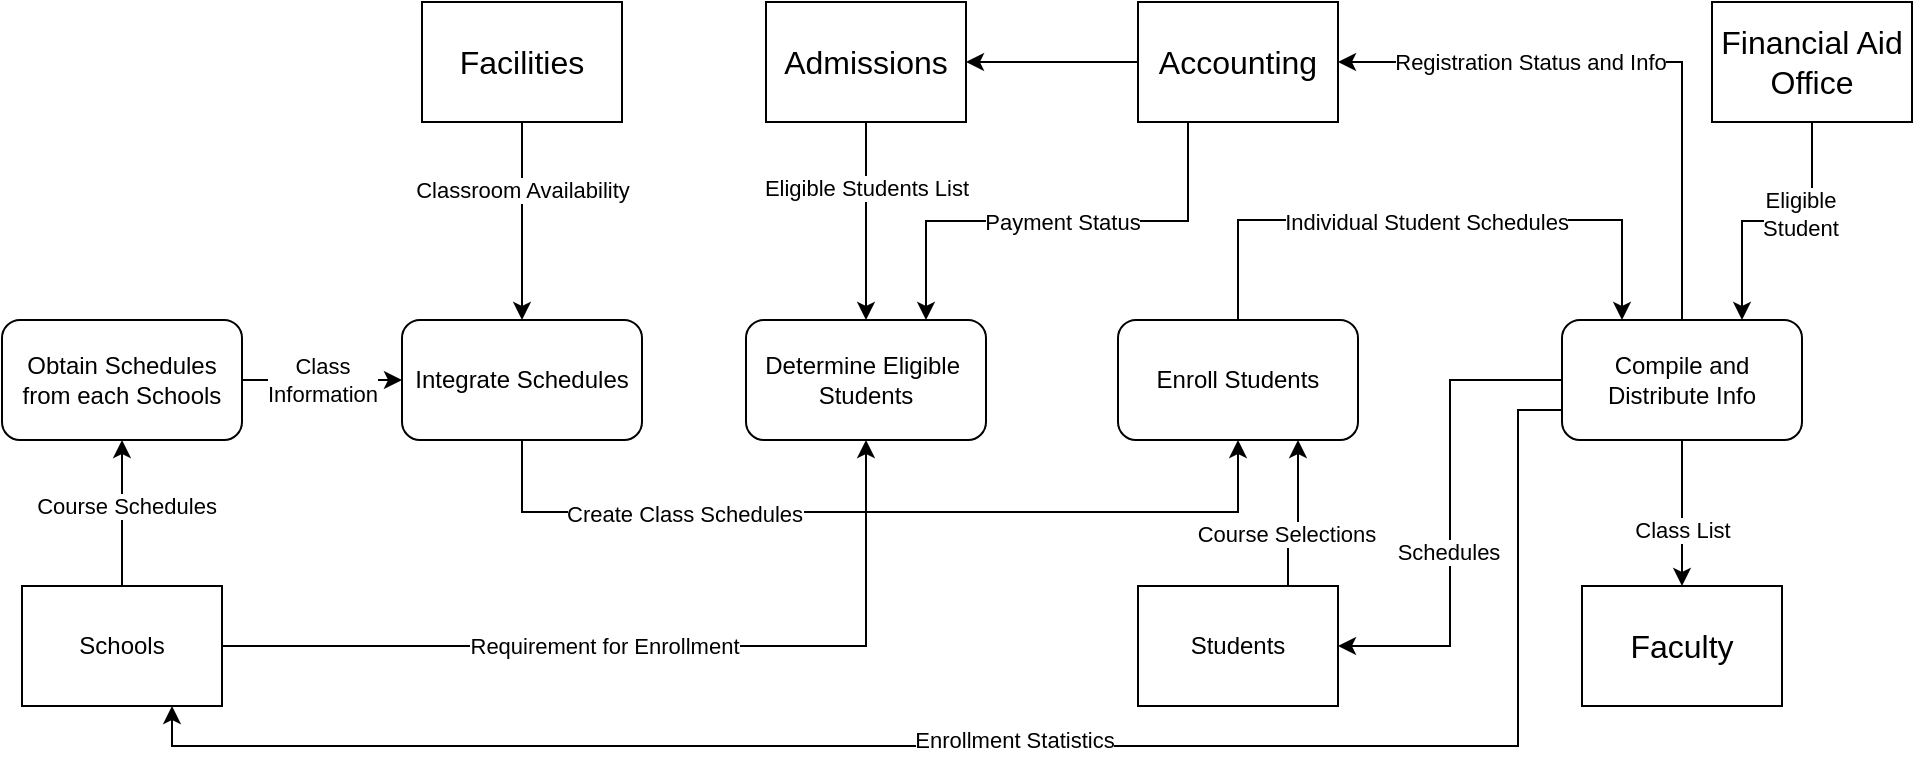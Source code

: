 <mxfile version="20.8.13" type="github"><diagram name="Page-1" id="CRhyzFzPLYmELB-c5zWY"><mxGraphModel dx="993" dy="513" grid="0" gridSize="10" guides="1" tooltips="1" connect="1" arrows="1" fold="1" page="0" pageScale="1" pageWidth="850" pageHeight="1100" math="0" shadow="0"><root><mxCell id="0"/><mxCell id="1" parent="0"/><mxCell id="ZS1N3LBJiJJQHbJZ37Fj-5" value="" style="edgeStyle=orthogonalEdgeStyle;rounded=0;orthogonalLoop=1;jettySize=auto;html=1;" edge="1" parent="1" source="Dg56F_rmIDtQh2anKGCd-1" target="Dg56F_rmIDtQh2anKGCd-3"><mxGeometry relative="1" as="geometry"/></mxCell><mxCell id="ZS1N3LBJiJJQHbJZ37Fj-9" style="edgeStyle=orthogonalEdgeStyle;rounded=0;orthogonalLoop=1;jettySize=auto;html=1;exitX=0.25;exitY=1;exitDx=0;exitDy=0;entryX=0.75;entryY=0;entryDx=0;entryDy=0;" edge="1" parent="1" source="Dg56F_rmIDtQh2anKGCd-1" target="az7ibAZjPUPgbGiJzmuJ-5"><mxGeometry relative="1" as="geometry"/></mxCell><mxCell id="ZS1N3LBJiJJQHbJZ37Fj-10" value="Payment Status" style="edgeLabel;html=1;align=center;verticalAlign=middle;resizable=0;points=[];" vertex="1" connectable="0" parent="ZS1N3LBJiJJQHbJZ37Fj-9"><mxGeometry x="0.167" y="-1" relative="1" as="geometry"><mxPoint x="21" y="1" as="offset"/></mxGeometry></mxCell><mxCell id="Dg56F_rmIDtQh2anKGCd-1" value="Accounting" style="rounded=0;whiteSpace=wrap;html=1;fontSize=16;" parent="1" vertex="1"><mxGeometry x="278" y="75" width="100" height="60" as="geometry"/></mxCell><mxCell id="ZS1N3LBJiJJQHbJZ37Fj-3" value="" style="edgeStyle=orthogonalEdgeStyle;rounded=0;orthogonalLoop=1;jettySize=auto;html=1;" edge="1" parent="1" source="Dg56F_rmIDtQh2anKGCd-2" target="az7ibAZjPUPgbGiJzmuJ-4"><mxGeometry relative="1" as="geometry"/></mxCell><mxCell id="ZS1N3LBJiJJQHbJZ37Fj-6" value="Classroom Availability" style="edgeLabel;html=1;align=center;verticalAlign=middle;resizable=0;points=[];" vertex="1" connectable="0" parent="ZS1N3LBJiJJQHbJZ37Fj-3"><mxGeometry x="-0.32" relative="1" as="geometry"><mxPoint as="offset"/></mxGeometry></mxCell><mxCell id="Dg56F_rmIDtQh2anKGCd-2" value="Facilities" style="rounded=0;whiteSpace=wrap;html=1;fontSize=16;" parent="1" vertex="1"><mxGeometry x="-80" y="75" width="100" height="60" as="geometry"/></mxCell><mxCell id="ZS1N3LBJiJJQHbJZ37Fj-4" value="" style="edgeStyle=orthogonalEdgeStyle;rounded=0;orthogonalLoop=1;jettySize=auto;html=1;" edge="1" parent="1" source="Dg56F_rmIDtQh2anKGCd-3" target="az7ibAZjPUPgbGiJzmuJ-5"><mxGeometry relative="1" as="geometry"/></mxCell><mxCell id="ZS1N3LBJiJJQHbJZ37Fj-7" value="Eligible Students List" style="edgeLabel;html=1;align=center;verticalAlign=middle;resizable=0;points=[];" vertex="1" connectable="0" parent="ZS1N3LBJiJJQHbJZ37Fj-4"><mxGeometry x="-0.337" relative="1" as="geometry"><mxPoint as="offset"/></mxGeometry></mxCell><mxCell id="Dg56F_rmIDtQh2anKGCd-3" value="Admissions" style="rounded=0;whiteSpace=wrap;html=1;fontSize=16;" parent="1" vertex="1"><mxGeometry x="92" y="75" width="100" height="60" as="geometry"/></mxCell><mxCell id="az7ibAZjPUPgbGiJzmuJ-11" style="edgeStyle=orthogonalEdgeStyle;rounded=0;orthogonalLoop=1;jettySize=auto;html=1;exitX=0.5;exitY=1;exitDx=0;exitDy=0;entryX=0.75;entryY=0;entryDx=0;entryDy=0;" parent="1" source="Dg56F_rmIDtQh2anKGCd-4" target="az7ibAZjPUPgbGiJzmuJ-7" edge="1"><mxGeometry relative="1" as="geometry"/></mxCell><mxCell id="ZS1N3LBJiJJQHbJZ37Fj-13" value="Eligible&lt;br&gt;Student" style="edgeLabel;html=1;align=center;verticalAlign=middle;resizable=0;points=[];" vertex="1" connectable="0" parent="az7ibAZjPUPgbGiJzmuJ-11"><mxGeometry x="-0.172" y="-4" relative="1" as="geometry"><mxPoint as="offset"/></mxGeometry></mxCell><mxCell id="Dg56F_rmIDtQh2anKGCd-4" value="Financial Aid Office" style="rounded=0;whiteSpace=wrap;html=1;fontSize=16;" parent="1" vertex="1"><mxGeometry x="565" y="75" width="100" height="60" as="geometry"/></mxCell><mxCell id="Dg56F_rmIDtQh2anKGCd-5" value="Faculty" style="rounded=0;whiteSpace=wrap;html=1;fontSize=16;" parent="1" vertex="1"><mxGeometry x="500" y="367" width="100" height="60" as="geometry"/></mxCell><mxCell id="az7ibAZjPUPgbGiJzmuJ-16" style="edgeStyle=orthogonalEdgeStyle;rounded=0;orthogonalLoop=1;jettySize=auto;html=1;exitX=1;exitY=0.5;exitDx=0;exitDy=0;entryX=0.5;entryY=1;entryDx=0;entryDy=0;" parent="1" source="az7ibAZjPUPgbGiJzmuJ-1" target="az7ibAZjPUPgbGiJzmuJ-5" edge="1"><mxGeometry relative="1" as="geometry"/></mxCell><mxCell id="ZS1N3LBJiJJQHbJZ37Fj-20" value="Requirement for Enrollment" style="edgeLabel;html=1;align=center;verticalAlign=middle;resizable=0;points=[];" vertex="1" connectable="0" parent="az7ibAZjPUPgbGiJzmuJ-16"><mxGeometry x="-0.621" y="-1" relative="1" as="geometry"><mxPoint x="110" y="-1" as="offset"/></mxGeometry></mxCell><mxCell id="ZS1N3LBJiJJQHbJZ37Fj-1" value="" style="edgeStyle=orthogonalEdgeStyle;rounded=0;orthogonalLoop=1;jettySize=auto;html=1;" edge="1" parent="1" source="az7ibAZjPUPgbGiJzmuJ-1" target="az7ibAZjPUPgbGiJzmuJ-3"><mxGeometry relative="1" as="geometry"/></mxCell><mxCell id="ZS1N3LBJiJJQHbJZ37Fj-22" value="Course Schedules" style="edgeLabel;html=1;align=center;verticalAlign=middle;resizable=0;points=[];" vertex="1" connectable="0" parent="ZS1N3LBJiJJQHbJZ37Fj-1"><mxGeometry x="0.276" y="2" relative="1" as="geometry"><mxPoint x="4" y="6" as="offset"/></mxGeometry></mxCell><mxCell id="az7ibAZjPUPgbGiJzmuJ-1" value="Schools" style="rounded=0;whiteSpace=wrap;html=1;" parent="1" vertex="1"><mxGeometry x="-280" y="367" width="100" height="60" as="geometry"/></mxCell><mxCell id="ZS1N3LBJiJJQHbJZ37Fj-17" style="edgeStyle=orthogonalEdgeStyle;rounded=0;orthogonalLoop=1;jettySize=auto;html=1;exitX=0.75;exitY=0;exitDx=0;exitDy=0;entryX=0.75;entryY=1;entryDx=0;entryDy=0;" edge="1" parent="1" source="az7ibAZjPUPgbGiJzmuJ-2" target="az7ibAZjPUPgbGiJzmuJ-6"><mxGeometry relative="1" as="geometry"><Array as="points"><mxPoint x="353" y="338"/><mxPoint x="358" y="338"/></Array></mxGeometry></mxCell><mxCell id="ZS1N3LBJiJJQHbJZ37Fj-18" value="Course Selections" style="edgeLabel;html=1;align=center;verticalAlign=middle;resizable=0;points=[];" vertex="1" connectable="0" parent="ZS1N3LBJiJJQHbJZ37Fj-17"><mxGeometry x="-0.429" relative="1" as="geometry"><mxPoint x="-1" y="-4" as="offset"/></mxGeometry></mxCell><mxCell id="az7ibAZjPUPgbGiJzmuJ-2" value="Students" style="rounded=0;whiteSpace=wrap;html=1;" parent="1" vertex="1"><mxGeometry x="278" y="367" width="100" height="60" as="geometry"/></mxCell><mxCell id="ZS1N3LBJiJJQHbJZ37Fj-2" value="" style="edgeStyle=orthogonalEdgeStyle;rounded=0;orthogonalLoop=1;jettySize=auto;html=1;" edge="1" parent="1" source="az7ibAZjPUPgbGiJzmuJ-3" target="az7ibAZjPUPgbGiJzmuJ-4"><mxGeometry relative="1" as="geometry"/></mxCell><mxCell id="ZS1N3LBJiJJQHbJZ37Fj-21" value="Class&lt;br&gt;Information" style="edgeLabel;html=1;align=center;verticalAlign=middle;resizable=0;points=[];" vertex="1" connectable="0" parent="ZS1N3LBJiJJQHbJZ37Fj-2"><mxGeometry x="-0.254" y="-1" relative="1" as="geometry"><mxPoint x="10" y="-1" as="offset"/></mxGeometry></mxCell><mxCell id="az7ibAZjPUPgbGiJzmuJ-3" value="Obtain Schedules from each Schools" style="rounded=1;whiteSpace=wrap;html=1;" parent="1" vertex="1"><mxGeometry x="-290" y="234" width="120" height="60" as="geometry"/></mxCell><mxCell id="az7ibAZjPUPgbGiJzmuJ-17" style="edgeStyle=orthogonalEdgeStyle;rounded=0;orthogonalLoop=1;jettySize=auto;html=1;exitX=0.5;exitY=1;exitDx=0;exitDy=0;entryX=0.5;entryY=1;entryDx=0;entryDy=0;" parent="1" source="az7ibAZjPUPgbGiJzmuJ-4" target="az7ibAZjPUPgbGiJzmuJ-6" edge="1"><mxGeometry relative="1" as="geometry"><Array as="points"><mxPoint x="-30" y="330"/><mxPoint x="328" y="330"/></Array></mxGeometry></mxCell><mxCell id="ZS1N3LBJiJJQHbJZ37Fj-19" value="Create Class Schedules" style="edgeLabel;html=1;align=center;verticalAlign=middle;resizable=0;points=[];" vertex="1" connectable="0" parent="az7ibAZjPUPgbGiJzmuJ-17"><mxGeometry x="-0.458" y="-1" relative="1" as="geometry"><mxPoint as="offset"/></mxGeometry></mxCell><mxCell id="az7ibAZjPUPgbGiJzmuJ-4" value="Integrate Schedules" style="rounded=1;whiteSpace=wrap;html=1;" parent="1" vertex="1"><mxGeometry x="-90" y="234" width="120" height="60" as="geometry"/></mxCell><mxCell id="az7ibAZjPUPgbGiJzmuJ-5" value="Determine Eligible&amp;nbsp;&lt;br&gt;Students" style="rounded=1;whiteSpace=wrap;html=1;" parent="1" vertex="1"><mxGeometry x="82" y="234" width="120" height="60" as="geometry"/></mxCell><mxCell id="az7ibAZjPUPgbGiJzmuJ-9" style="edgeStyle=orthogonalEdgeStyle;rounded=0;orthogonalLoop=1;jettySize=auto;html=1;exitX=0.5;exitY=0;exitDx=0;exitDy=0;entryX=0.25;entryY=0;entryDx=0;entryDy=0;" parent="1" source="az7ibAZjPUPgbGiJzmuJ-6" target="az7ibAZjPUPgbGiJzmuJ-7" edge="1"><mxGeometry relative="1" as="geometry"><Array as="points"><mxPoint x="328" y="184"/><mxPoint x="520" y="184"/></Array></mxGeometry></mxCell><mxCell id="ZS1N3LBJiJJQHbJZ37Fj-12" value="Individual Student Schedules" style="edgeLabel;html=1;align=center;verticalAlign=middle;resizable=0;points=[];" vertex="1" connectable="0" parent="az7ibAZjPUPgbGiJzmuJ-9"><mxGeometry x="-0.28" relative="1" as="geometry"><mxPoint x="39" y="1" as="offset"/></mxGeometry></mxCell><mxCell id="az7ibAZjPUPgbGiJzmuJ-6" value="Enroll Students" style="rounded=1;whiteSpace=wrap;html=1;" parent="1" vertex="1"><mxGeometry x="268" y="234" width="120" height="60" as="geometry"/></mxCell><mxCell id="az7ibAZjPUPgbGiJzmuJ-10" style="edgeStyle=orthogonalEdgeStyle;rounded=0;orthogonalLoop=1;jettySize=auto;html=1;exitX=0.5;exitY=0;exitDx=0;exitDy=0;entryX=1;entryY=0.5;entryDx=0;entryDy=0;" parent="1" source="az7ibAZjPUPgbGiJzmuJ-7" target="Dg56F_rmIDtQh2anKGCd-1" edge="1"><mxGeometry relative="1" as="geometry"/></mxCell><mxCell id="ZS1N3LBJiJJQHbJZ37Fj-11" value="Registration Status and Info" style="edgeLabel;html=1;align=center;verticalAlign=middle;resizable=0;points=[];" vertex="1" connectable="0" parent="az7ibAZjPUPgbGiJzmuJ-10"><mxGeometry x="0.575" y="3" relative="1" as="geometry"><mxPoint x="32" y="-3" as="offset"/></mxGeometry></mxCell><mxCell id="az7ibAZjPUPgbGiJzmuJ-12" style="edgeStyle=orthogonalEdgeStyle;rounded=0;orthogonalLoop=1;jettySize=auto;html=1;exitX=0.5;exitY=1;exitDx=0;exitDy=0;entryX=0.5;entryY=0;entryDx=0;entryDy=0;" parent="1" source="az7ibAZjPUPgbGiJzmuJ-7" target="Dg56F_rmIDtQh2anKGCd-5" edge="1"><mxGeometry relative="1" as="geometry"/></mxCell><mxCell id="ZS1N3LBJiJJQHbJZ37Fj-14" value="Class List" style="edgeLabel;html=1;align=center;verticalAlign=middle;resizable=0;points=[];" vertex="1" connectable="0" parent="az7ibAZjPUPgbGiJzmuJ-12"><mxGeometry x="0.233" relative="1" as="geometry"><mxPoint as="offset"/></mxGeometry></mxCell><mxCell id="az7ibAZjPUPgbGiJzmuJ-13" style="edgeStyle=orthogonalEdgeStyle;rounded=0;orthogonalLoop=1;jettySize=auto;html=1;exitX=0;exitY=0.5;exitDx=0;exitDy=0;entryX=1;entryY=0.5;entryDx=0;entryDy=0;" parent="1" source="az7ibAZjPUPgbGiJzmuJ-7" target="az7ibAZjPUPgbGiJzmuJ-2" edge="1"><mxGeometry relative="1" as="geometry"/></mxCell><mxCell id="ZS1N3LBJiJJQHbJZ37Fj-15" value="Schedules" style="edgeLabel;html=1;align=center;verticalAlign=middle;resizable=0;points=[];" vertex="1" connectable="0" parent="az7ibAZjPUPgbGiJzmuJ-13"><mxGeometry x="0.157" y="-1" relative="1" as="geometry"><mxPoint as="offset"/></mxGeometry></mxCell><mxCell id="az7ibAZjPUPgbGiJzmuJ-15" style="edgeStyle=orthogonalEdgeStyle;rounded=0;orthogonalLoop=1;jettySize=auto;html=1;exitX=0;exitY=0.75;exitDx=0;exitDy=0;entryX=0.75;entryY=1;entryDx=0;entryDy=0;" parent="1" source="az7ibAZjPUPgbGiJzmuJ-7" target="az7ibAZjPUPgbGiJzmuJ-1" edge="1"><mxGeometry relative="1" as="geometry"><Array as="points"><mxPoint x="468" y="279"/><mxPoint x="468" y="447"/><mxPoint x="-205" y="447"/></Array></mxGeometry></mxCell><mxCell id="ZS1N3LBJiJJQHbJZ37Fj-16" value="Enrollment Statistics" style="edgeLabel;html=1;align=center;verticalAlign=middle;resizable=0;points=[];" vertex="1" connectable="0" parent="az7ibAZjPUPgbGiJzmuJ-15"><mxGeometry x="0.001" y="-3" relative="1" as="geometry"><mxPoint as="offset"/></mxGeometry></mxCell><mxCell id="az7ibAZjPUPgbGiJzmuJ-7" value="Compile and Distribute Info" style="rounded=1;whiteSpace=wrap;html=1;" parent="1" vertex="1"><mxGeometry x="490" y="234" width="120" height="60" as="geometry"/></mxCell></root></mxGraphModel></diagram></mxfile>